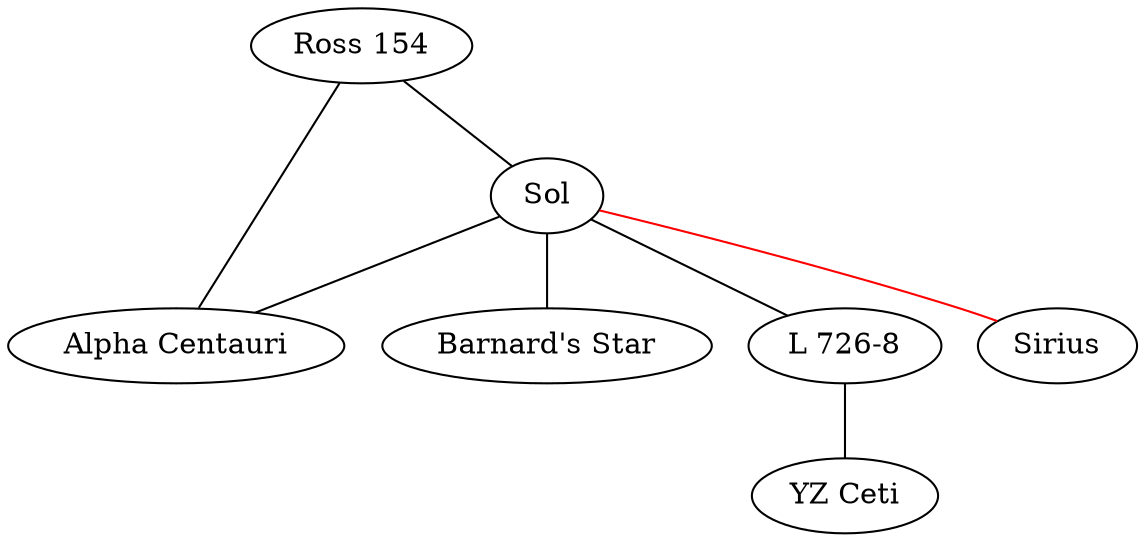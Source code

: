 graph {
    overlap = false;

    AC [label="Alpha Centauri"]
    BS [label="Barnard's Star"]
    L7 [label="L 726-8"]
    YZC [label="YZ Ceti"]
    Sol -- {AC,BS,L7}
    Sol -- Sirius [ color="red"]
    L7 -- YZC
    
    R154 [label="Ross 154"]
    R154 -- {Sol, AC}
}
